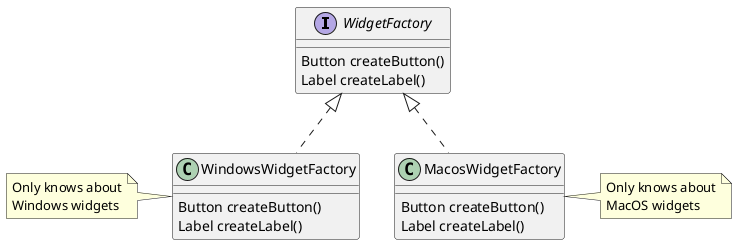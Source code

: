 @startuml
'https://plantuml.com/class-diagram

interface WidgetFactory {
    Button createButton()
    Label createLabel()
}

class WindowsWidgetFactory implements WidgetFactory {
    Button createButton()
    Label createLabel()
}
note left of WindowsWidgetFactory: Only knows about\nWindows widgets

class MacosWidgetFactory implements WidgetFactory {
    Button createButton()
    Label createLabel()
}
note right of MacosWidgetFactory: Only knows about\nMacOS widgets

@enduml